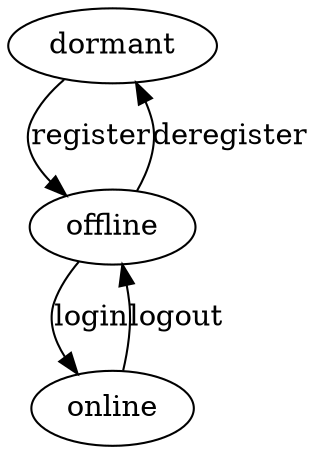 // WorkflowStateMachine
digraph {
	dormant -> offline [label=register]
	offline -> dormant [label=deregister]
	offline -> online [label=login]
	online -> offline [label=logout]
}
